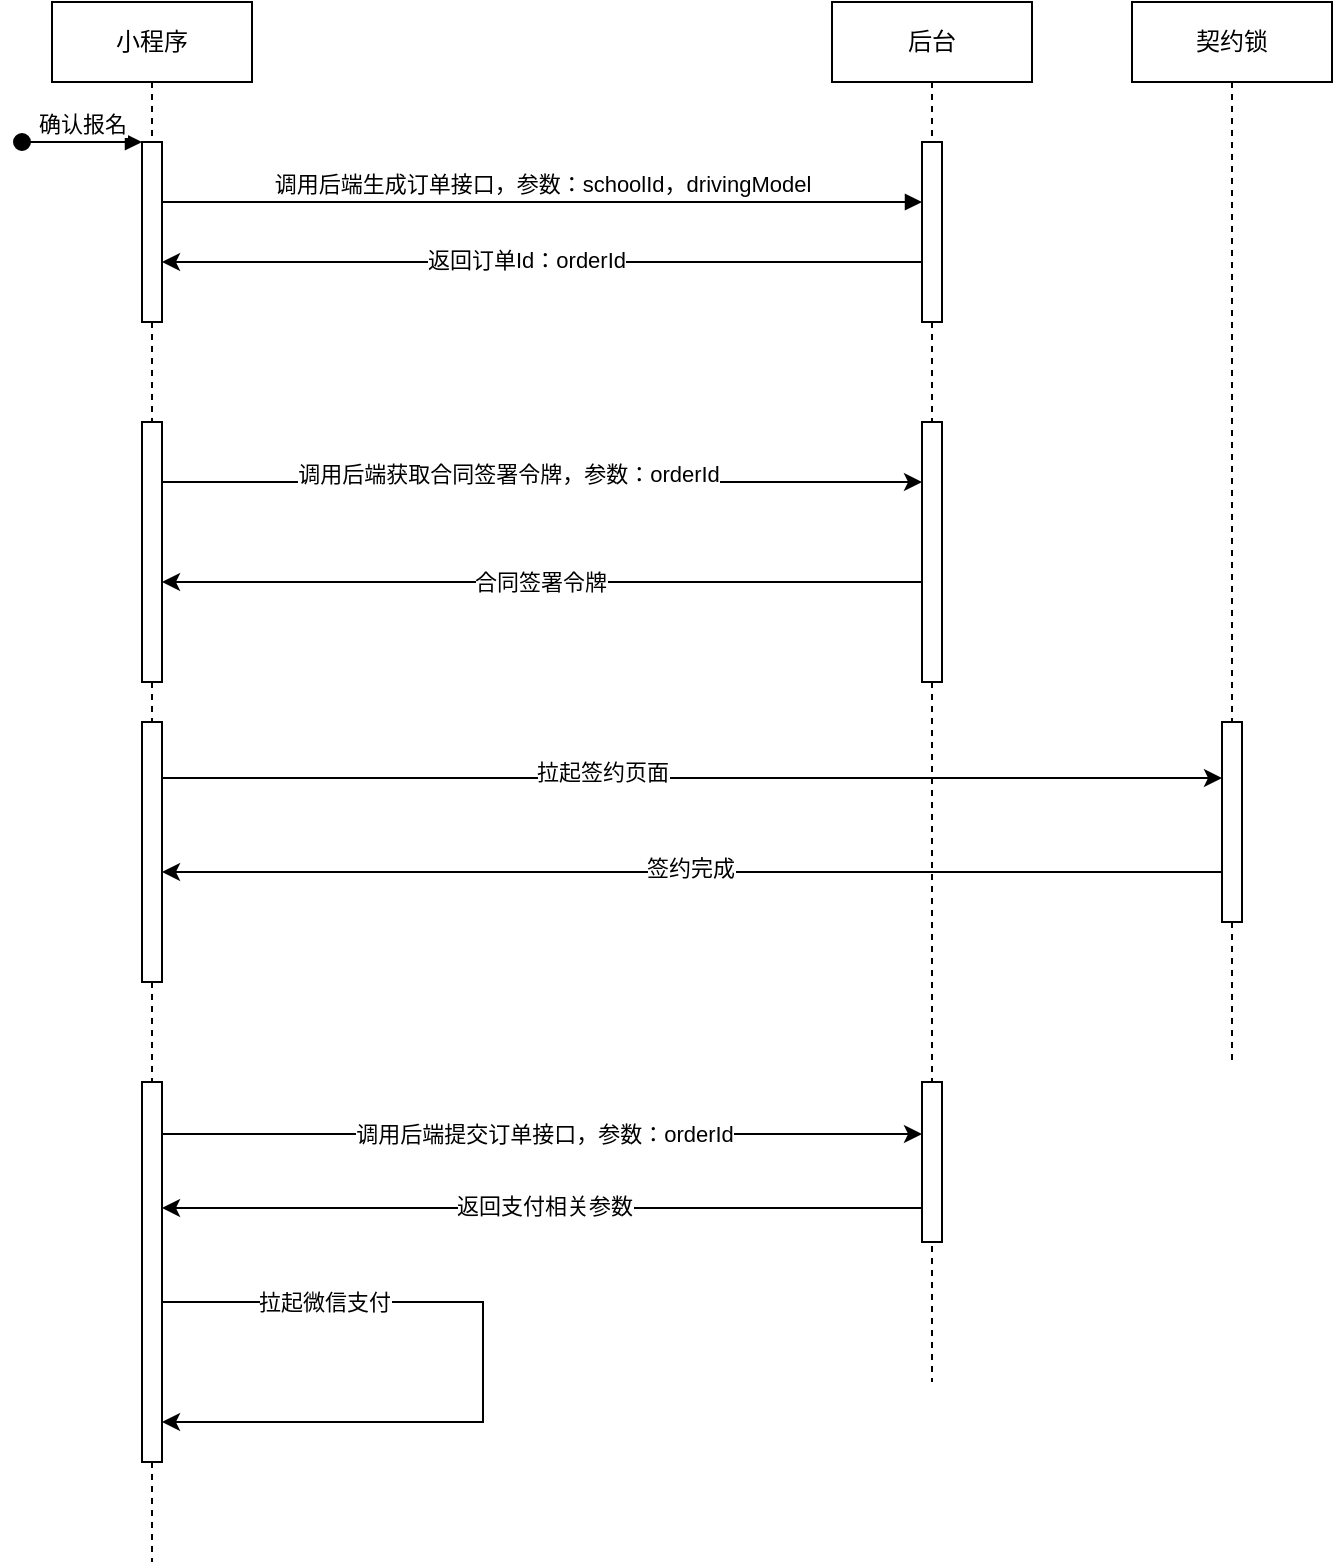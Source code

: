 <mxfile version="22.0.4" type="github">
  <diagram name="Page-1" id="2YBvvXClWsGukQMizWep">
    <mxGraphModel dx="1221" dy="820" grid="1" gridSize="10" guides="1" tooltips="1" connect="1" arrows="1" fold="1" page="1" pageScale="1" pageWidth="850" pageHeight="1100" math="0" shadow="0">
      <root>
        <mxCell id="0" />
        <mxCell id="1" parent="0" />
        <mxCell id="aM9ryv3xv72pqoxQDRHE-1" value="小程序" style="shape=umlLifeline;perimeter=lifelinePerimeter;whiteSpace=wrap;html=1;container=0;dropTarget=0;collapsible=0;recursiveResize=0;outlineConnect=0;portConstraint=eastwest;newEdgeStyle={&quot;edgeStyle&quot;:&quot;elbowEdgeStyle&quot;,&quot;elbow&quot;:&quot;vertical&quot;,&quot;curved&quot;:0,&quot;rounded&quot;:0};" parent="1" vertex="1">
          <mxGeometry x="200" y="60" width="100" height="780" as="geometry" />
        </mxCell>
        <mxCell id="aM9ryv3xv72pqoxQDRHE-2" value="" style="html=1;points=[];perimeter=orthogonalPerimeter;outlineConnect=0;targetShapes=umlLifeline;portConstraint=eastwest;newEdgeStyle={&quot;edgeStyle&quot;:&quot;elbowEdgeStyle&quot;,&quot;elbow&quot;:&quot;vertical&quot;,&quot;curved&quot;:0,&quot;rounded&quot;:0};" parent="aM9ryv3xv72pqoxQDRHE-1" vertex="1">
          <mxGeometry x="45" y="70" width="10" height="90" as="geometry" />
        </mxCell>
        <mxCell id="aM9ryv3xv72pqoxQDRHE-3" value="确认报名" style="html=1;verticalAlign=bottom;startArrow=oval;endArrow=block;startSize=8;edgeStyle=elbowEdgeStyle;elbow=vertical;curved=0;rounded=0;" parent="aM9ryv3xv72pqoxQDRHE-1" target="aM9ryv3xv72pqoxQDRHE-2" edge="1">
          <mxGeometry relative="1" as="geometry">
            <mxPoint x="-15" y="70" as="sourcePoint" />
          </mxGeometry>
        </mxCell>
        <mxCell id="4Rx0A-FjlM9yOQH7fPY3-11" value="" style="html=1;points=[];perimeter=orthogonalPerimeter;outlineConnect=0;targetShapes=umlLifeline;portConstraint=eastwest;newEdgeStyle={&quot;edgeStyle&quot;:&quot;elbowEdgeStyle&quot;,&quot;elbow&quot;:&quot;vertical&quot;,&quot;curved&quot;:0,&quot;rounded&quot;:0};" vertex="1" parent="aM9ryv3xv72pqoxQDRHE-1">
          <mxGeometry x="45" y="360" width="10" height="130" as="geometry" />
        </mxCell>
        <mxCell id="aM9ryv3xv72pqoxQDRHE-5" value="后台" style="shape=umlLifeline;perimeter=lifelinePerimeter;whiteSpace=wrap;html=1;container=0;dropTarget=0;collapsible=0;recursiveResize=0;outlineConnect=0;portConstraint=eastwest;newEdgeStyle={&quot;edgeStyle&quot;:&quot;elbowEdgeStyle&quot;,&quot;elbow&quot;:&quot;vertical&quot;,&quot;curved&quot;:0,&quot;rounded&quot;:0};" parent="1" vertex="1">
          <mxGeometry x="590" y="60" width="100" height="690" as="geometry" />
        </mxCell>
        <mxCell id="aM9ryv3xv72pqoxQDRHE-6" value="" style="html=1;points=[];perimeter=orthogonalPerimeter;outlineConnect=0;targetShapes=umlLifeline;portConstraint=eastwest;newEdgeStyle={&quot;edgeStyle&quot;:&quot;elbowEdgeStyle&quot;,&quot;elbow&quot;:&quot;vertical&quot;,&quot;curved&quot;:0,&quot;rounded&quot;:0};" parent="aM9ryv3xv72pqoxQDRHE-5" vertex="1">
          <mxGeometry x="45" y="70" width="10" height="90" as="geometry" />
        </mxCell>
        <mxCell id="4Rx0A-FjlM9yOQH7fPY3-16" value="" style="html=1;points=[];perimeter=orthogonalPerimeter;outlineConnect=0;targetShapes=umlLifeline;portConstraint=eastwest;newEdgeStyle={&quot;edgeStyle&quot;:&quot;elbowEdgeStyle&quot;,&quot;elbow&quot;:&quot;vertical&quot;,&quot;curved&quot;:0,&quot;rounded&quot;:0};" vertex="1" parent="aM9ryv3xv72pqoxQDRHE-5">
          <mxGeometry x="45" y="540" width="10" height="80" as="geometry" />
        </mxCell>
        <mxCell id="aM9ryv3xv72pqoxQDRHE-9" value="调用后端生成订单接口，参数：schoolId，drivingModel" style="html=1;verticalAlign=bottom;endArrow=block;edgeStyle=elbowEdgeStyle;elbow=vertical;curved=0;rounded=0;" parent="1" source="aM9ryv3xv72pqoxQDRHE-2" target="aM9ryv3xv72pqoxQDRHE-6" edge="1">
          <mxGeometry relative="1" as="geometry">
            <mxPoint x="175" y="160" as="sourcePoint" />
            <Array as="points">
              <mxPoint x="320" y="160" />
            </Array>
            <mxPoint x="620" y="160" as="targetPoint" />
          </mxGeometry>
        </mxCell>
        <mxCell id="4Rx0A-FjlM9yOQH7fPY3-1" value="" style="endArrow=classic;html=1;rounded=0;" edge="1" parent="1" target="aM9ryv3xv72pqoxQDRHE-2">
          <mxGeometry width="50" height="50" relative="1" as="geometry">
            <mxPoint x="635" y="190" as="sourcePoint" />
            <mxPoint x="280" y="190" as="targetPoint" />
          </mxGeometry>
        </mxCell>
        <mxCell id="4Rx0A-FjlM9yOQH7fPY3-2" value="返回订单Id：orderId" style="edgeLabel;html=1;align=center;verticalAlign=middle;resizable=0;points=[];" vertex="1" connectable="0" parent="4Rx0A-FjlM9yOQH7fPY3-1">
          <mxGeometry x="0.041" y="-1" relative="1" as="geometry">
            <mxPoint as="offset" />
          </mxGeometry>
        </mxCell>
        <mxCell id="4Rx0A-FjlM9yOQH7fPY3-3" value="" style="endArrow=classic;html=1;rounded=0;" edge="1" parent="1">
          <mxGeometry width="50" height="50" relative="1" as="geometry">
            <mxPoint x="255" y="300" as="sourcePoint" />
            <mxPoint x="635" y="300" as="targetPoint" />
          </mxGeometry>
        </mxCell>
        <mxCell id="4Rx0A-FjlM9yOQH7fPY3-4" value="调用后端获取合同签署令牌，参数：orderId" style="edgeLabel;html=1;align=center;verticalAlign=middle;resizable=0;points=[];" vertex="1" connectable="0" parent="4Rx0A-FjlM9yOQH7fPY3-3">
          <mxGeometry x="-0.324" y="4" relative="1" as="geometry">
            <mxPoint x="44" as="offset" />
          </mxGeometry>
        </mxCell>
        <mxCell id="4Rx0A-FjlM9yOQH7fPY3-5" value="契约锁" style="shape=umlLifeline;perimeter=lifelinePerimeter;whiteSpace=wrap;html=1;container=0;dropTarget=0;collapsible=0;recursiveResize=0;outlineConnect=0;portConstraint=eastwest;newEdgeStyle={&quot;edgeStyle&quot;:&quot;elbowEdgeStyle&quot;,&quot;elbow&quot;:&quot;vertical&quot;,&quot;curved&quot;:0,&quot;rounded&quot;:0};" vertex="1" parent="1">
          <mxGeometry x="740" y="60" width="100" height="530" as="geometry" />
        </mxCell>
        <mxCell id="4Rx0A-FjlM9yOQH7fPY3-6" value="" style="html=1;points=[];perimeter=orthogonalPerimeter;outlineConnect=0;targetShapes=umlLifeline;portConstraint=eastwest;newEdgeStyle={&quot;edgeStyle&quot;:&quot;elbowEdgeStyle&quot;,&quot;elbow&quot;:&quot;vertical&quot;,&quot;curved&quot;:0,&quot;rounded&quot;:0};" vertex="1" parent="4Rx0A-FjlM9yOQH7fPY3-5">
          <mxGeometry x="45" y="360" width="10" height="100" as="geometry" />
        </mxCell>
        <mxCell id="4Rx0A-FjlM9yOQH7fPY3-7" value="" style="html=1;points=[];perimeter=orthogonalPerimeter;outlineConnect=0;targetShapes=umlLifeline;portConstraint=eastwest;newEdgeStyle={&quot;edgeStyle&quot;:&quot;elbowEdgeStyle&quot;,&quot;elbow&quot;:&quot;vertical&quot;,&quot;curved&quot;:0,&quot;rounded&quot;:0};" vertex="1" parent="1">
          <mxGeometry x="245" y="270" width="10" height="130" as="geometry" />
        </mxCell>
        <mxCell id="4Rx0A-FjlM9yOQH7fPY3-8" value="" style="html=1;points=[];perimeter=orthogonalPerimeter;outlineConnect=0;targetShapes=umlLifeline;portConstraint=eastwest;newEdgeStyle={&quot;edgeStyle&quot;:&quot;elbowEdgeStyle&quot;,&quot;elbow&quot;:&quot;vertical&quot;,&quot;curved&quot;:0,&quot;rounded&quot;:0};" vertex="1" parent="1">
          <mxGeometry x="635" y="270" width="10" height="130" as="geometry" />
        </mxCell>
        <mxCell id="4Rx0A-FjlM9yOQH7fPY3-9" value="" style="endArrow=classic;html=1;rounded=0;" edge="1" parent="1">
          <mxGeometry width="50" height="50" relative="1" as="geometry">
            <mxPoint x="635" y="350" as="sourcePoint" />
            <mxPoint x="255" y="350" as="targetPoint" />
          </mxGeometry>
        </mxCell>
        <mxCell id="4Rx0A-FjlM9yOQH7fPY3-10" value="合同签署令牌" style="edgeLabel;html=1;align=center;verticalAlign=middle;resizable=0;points=[];" vertex="1" connectable="0" parent="4Rx0A-FjlM9yOQH7fPY3-9">
          <mxGeometry x="0.004" relative="1" as="geometry">
            <mxPoint as="offset" />
          </mxGeometry>
        </mxCell>
        <mxCell id="4Rx0A-FjlM9yOQH7fPY3-12" value="" style="endArrow=classic;html=1;rounded=0;" edge="1" parent="1" target="4Rx0A-FjlM9yOQH7fPY3-6">
          <mxGeometry width="50" height="50" relative="1" as="geometry">
            <mxPoint x="255" y="448" as="sourcePoint" />
            <mxPoint x="780" y="450" as="targetPoint" />
          </mxGeometry>
        </mxCell>
        <mxCell id="4Rx0A-FjlM9yOQH7fPY3-13" value="拉起签约页面" style="edgeLabel;html=1;align=center;verticalAlign=middle;resizable=0;points=[];" vertex="1" connectable="0" parent="4Rx0A-FjlM9yOQH7fPY3-12">
          <mxGeometry x="-0.172" y="3" relative="1" as="geometry">
            <mxPoint as="offset" />
          </mxGeometry>
        </mxCell>
        <mxCell id="4Rx0A-FjlM9yOQH7fPY3-14" value="" style="endArrow=classic;html=1;rounded=0;" edge="1" parent="1">
          <mxGeometry width="50" height="50" relative="1" as="geometry">
            <mxPoint x="785" y="495" as="sourcePoint" />
            <mxPoint x="255" y="495" as="targetPoint" />
          </mxGeometry>
        </mxCell>
        <mxCell id="4Rx0A-FjlM9yOQH7fPY3-15" value="签约完成" style="edgeLabel;html=1;align=center;verticalAlign=middle;resizable=0;points=[];" vertex="1" connectable="0" parent="4Rx0A-FjlM9yOQH7fPY3-14">
          <mxGeometry x="0.006" y="-2" relative="1" as="geometry">
            <mxPoint as="offset" />
          </mxGeometry>
        </mxCell>
        <mxCell id="4Rx0A-FjlM9yOQH7fPY3-17" value="" style="html=1;points=[];perimeter=orthogonalPerimeter;outlineConnect=0;targetShapes=umlLifeline;portConstraint=eastwest;newEdgeStyle={&quot;edgeStyle&quot;:&quot;elbowEdgeStyle&quot;,&quot;elbow&quot;:&quot;vertical&quot;,&quot;curved&quot;:0,&quot;rounded&quot;:0};" vertex="1" parent="1">
          <mxGeometry x="245" y="600" width="10" height="190" as="geometry" />
        </mxCell>
        <mxCell id="4Rx0A-FjlM9yOQH7fPY3-18" value="" style="endArrow=classic;html=1;rounded=0;" edge="1" parent="1">
          <mxGeometry width="50" height="50" relative="1" as="geometry">
            <mxPoint x="255" y="626" as="sourcePoint" />
            <mxPoint x="635" y="626" as="targetPoint" />
          </mxGeometry>
        </mxCell>
        <mxCell id="4Rx0A-FjlM9yOQH7fPY3-19" value="调用后端提交订单接口，参数：orderId" style="edgeLabel;html=1;align=center;verticalAlign=middle;resizable=0;points=[];" vertex="1" connectable="0" parent="4Rx0A-FjlM9yOQH7fPY3-18">
          <mxGeometry x="0.002" relative="1" as="geometry">
            <mxPoint as="offset" />
          </mxGeometry>
        </mxCell>
        <mxCell id="4Rx0A-FjlM9yOQH7fPY3-20" value="" style="endArrow=classic;html=1;rounded=0;" edge="1" parent="1">
          <mxGeometry width="50" height="50" relative="1" as="geometry">
            <mxPoint x="635" y="663" as="sourcePoint" />
            <mxPoint x="255" y="663" as="targetPoint" />
          </mxGeometry>
        </mxCell>
        <mxCell id="4Rx0A-FjlM9yOQH7fPY3-21" value="返回支付相关参数" style="edgeLabel;html=1;align=center;verticalAlign=middle;resizable=0;points=[];" vertex="1" connectable="0" parent="4Rx0A-FjlM9yOQH7fPY3-20">
          <mxGeometry x="-0.002" y="-1" relative="1" as="geometry">
            <mxPoint as="offset" />
          </mxGeometry>
        </mxCell>
        <mxCell id="4Rx0A-FjlM9yOQH7fPY3-22" value="" style="endArrow=classic;html=1;rounded=0;exitX=1;exitY=0.579;exitDx=0;exitDy=0;exitPerimeter=0;" edge="1" parent="1" source="4Rx0A-FjlM9yOQH7fPY3-17">
          <mxGeometry width="50" height="50" relative="1" as="geometry">
            <mxPoint x="260.5" y="710" as="sourcePoint" />
            <mxPoint x="255" y="770" as="targetPoint" />
            <Array as="points">
              <mxPoint x="415.5" y="710" />
              <mxPoint x="415.5" y="770" />
            </Array>
          </mxGeometry>
        </mxCell>
        <mxCell id="4Rx0A-FjlM9yOQH7fPY3-23" value="拉起微信支付" style="edgeLabel;html=1;align=center;verticalAlign=middle;resizable=0;points=[];" vertex="1" connectable="0" parent="4Rx0A-FjlM9yOQH7fPY3-22">
          <mxGeometry x="-0.578" relative="1" as="geometry">
            <mxPoint as="offset" />
          </mxGeometry>
        </mxCell>
      </root>
    </mxGraphModel>
  </diagram>
</mxfile>
